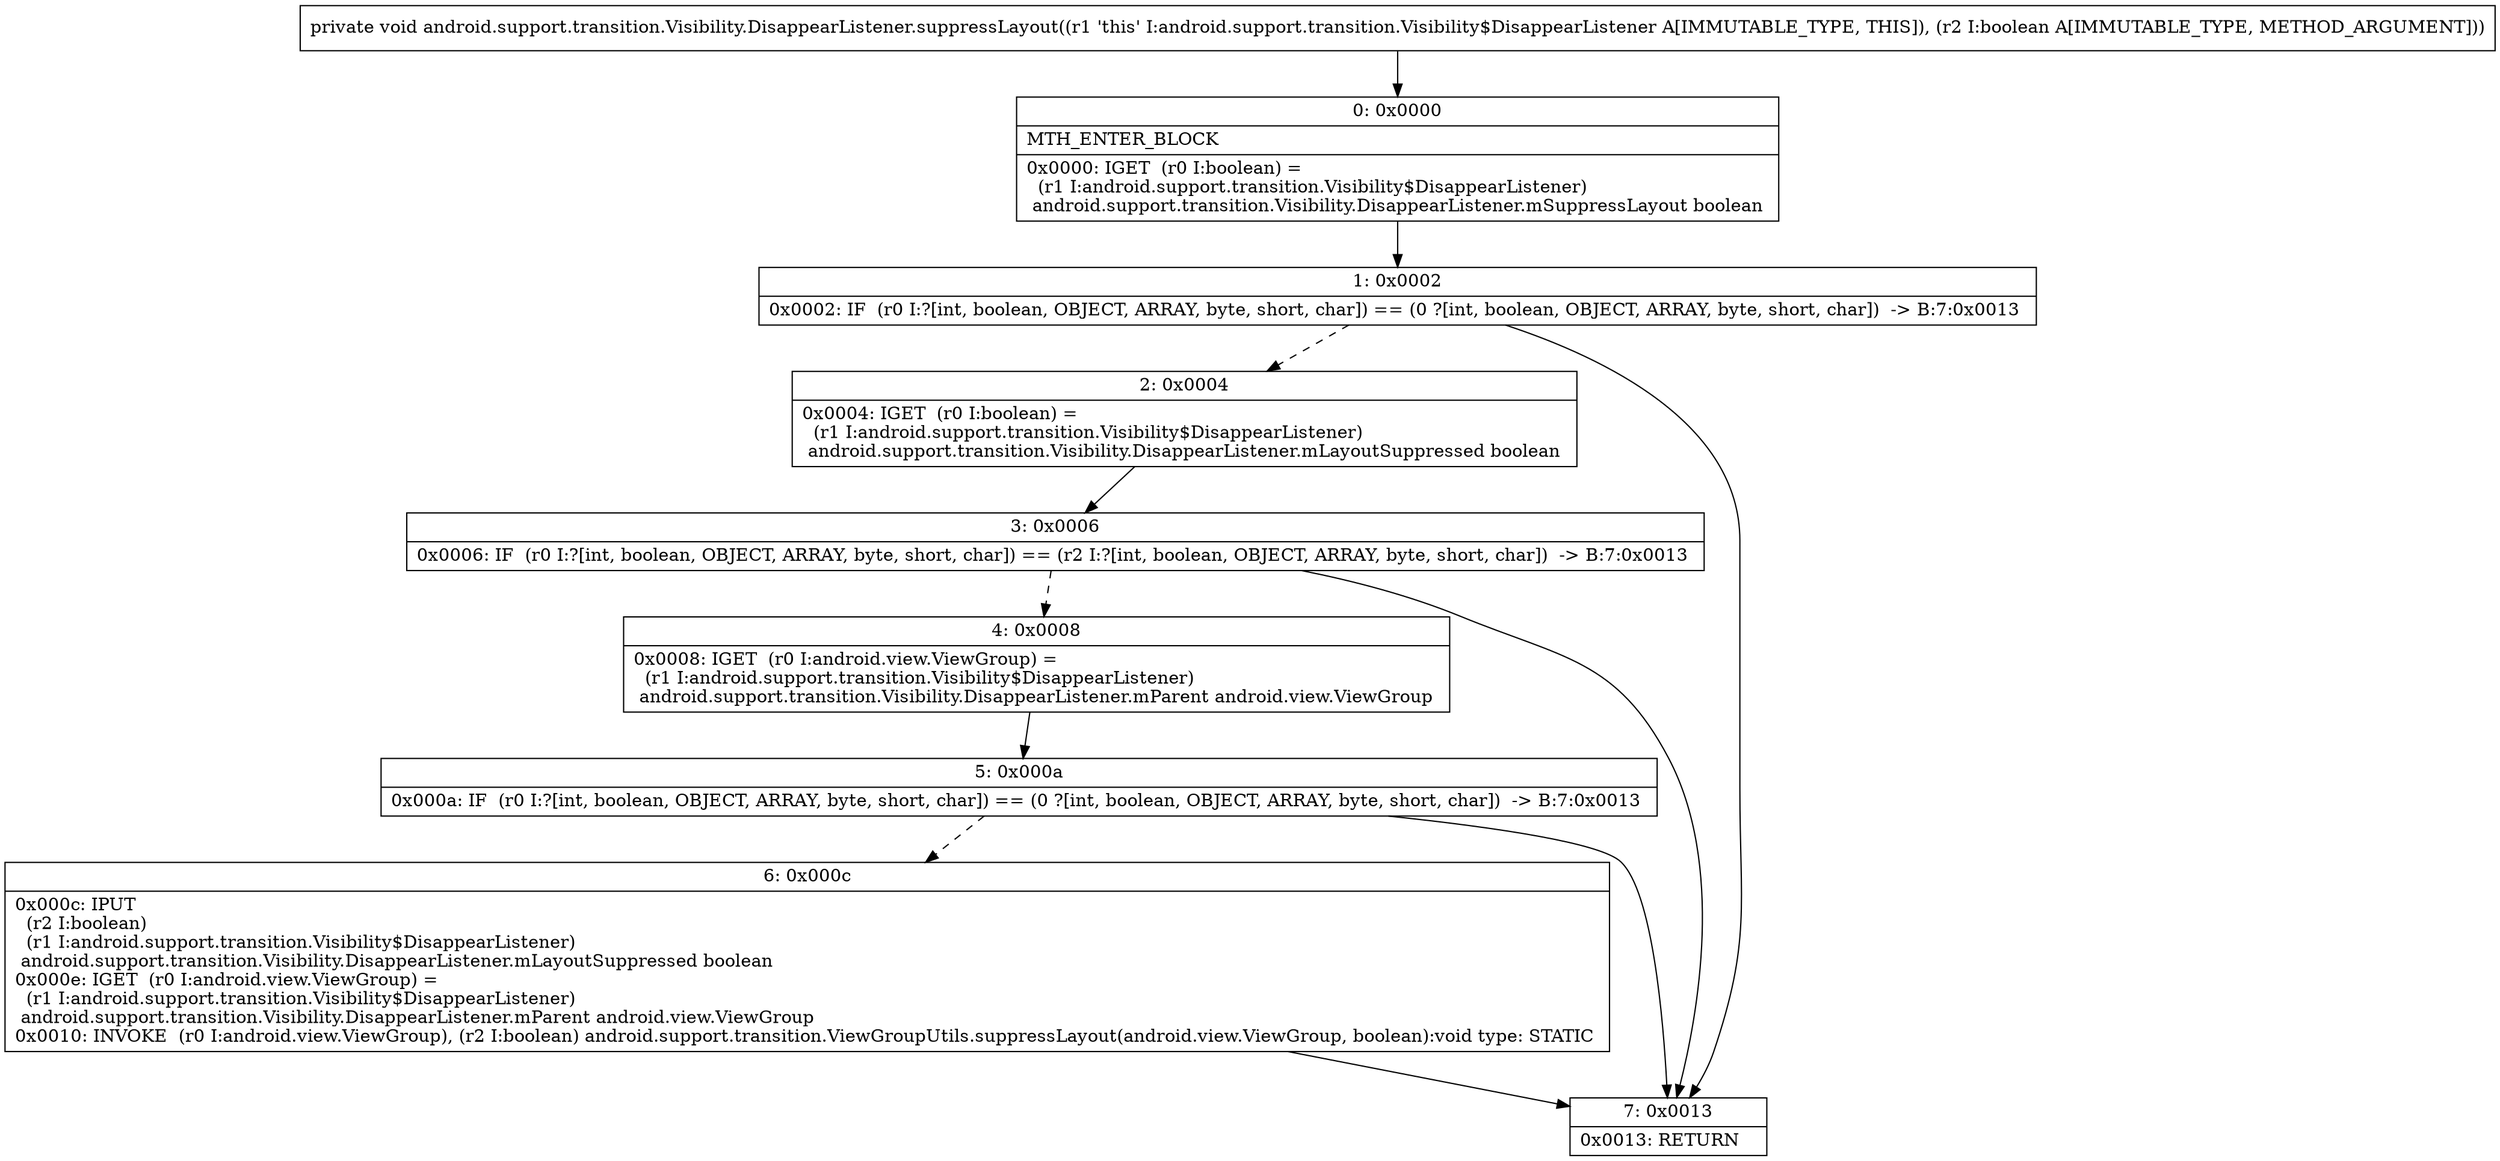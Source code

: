 digraph "CFG forandroid.support.transition.Visibility.DisappearListener.suppressLayout(Z)V" {
Node_0 [shape=record,label="{0\:\ 0x0000|MTH_ENTER_BLOCK\l|0x0000: IGET  (r0 I:boolean) = \l  (r1 I:android.support.transition.Visibility$DisappearListener)\l android.support.transition.Visibility.DisappearListener.mSuppressLayout boolean \l}"];
Node_1 [shape=record,label="{1\:\ 0x0002|0x0002: IF  (r0 I:?[int, boolean, OBJECT, ARRAY, byte, short, char]) == (0 ?[int, boolean, OBJECT, ARRAY, byte, short, char])  \-\> B:7:0x0013 \l}"];
Node_2 [shape=record,label="{2\:\ 0x0004|0x0004: IGET  (r0 I:boolean) = \l  (r1 I:android.support.transition.Visibility$DisappearListener)\l android.support.transition.Visibility.DisappearListener.mLayoutSuppressed boolean \l}"];
Node_3 [shape=record,label="{3\:\ 0x0006|0x0006: IF  (r0 I:?[int, boolean, OBJECT, ARRAY, byte, short, char]) == (r2 I:?[int, boolean, OBJECT, ARRAY, byte, short, char])  \-\> B:7:0x0013 \l}"];
Node_4 [shape=record,label="{4\:\ 0x0008|0x0008: IGET  (r0 I:android.view.ViewGroup) = \l  (r1 I:android.support.transition.Visibility$DisappearListener)\l android.support.transition.Visibility.DisappearListener.mParent android.view.ViewGroup \l}"];
Node_5 [shape=record,label="{5\:\ 0x000a|0x000a: IF  (r0 I:?[int, boolean, OBJECT, ARRAY, byte, short, char]) == (0 ?[int, boolean, OBJECT, ARRAY, byte, short, char])  \-\> B:7:0x0013 \l}"];
Node_6 [shape=record,label="{6\:\ 0x000c|0x000c: IPUT  \l  (r2 I:boolean)\l  (r1 I:android.support.transition.Visibility$DisappearListener)\l android.support.transition.Visibility.DisappearListener.mLayoutSuppressed boolean \l0x000e: IGET  (r0 I:android.view.ViewGroup) = \l  (r1 I:android.support.transition.Visibility$DisappearListener)\l android.support.transition.Visibility.DisappearListener.mParent android.view.ViewGroup \l0x0010: INVOKE  (r0 I:android.view.ViewGroup), (r2 I:boolean) android.support.transition.ViewGroupUtils.suppressLayout(android.view.ViewGroup, boolean):void type: STATIC \l}"];
Node_7 [shape=record,label="{7\:\ 0x0013|0x0013: RETURN   \l}"];
MethodNode[shape=record,label="{private void android.support.transition.Visibility.DisappearListener.suppressLayout((r1 'this' I:android.support.transition.Visibility$DisappearListener A[IMMUTABLE_TYPE, THIS]), (r2 I:boolean A[IMMUTABLE_TYPE, METHOD_ARGUMENT])) }"];
MethodNode -> Node_0;
Node_0 -> Node_1;
Node_1 -> Node_2[style=dashed];
Node_1 -> Node_7;
Node_2 -> Node_3;
Node_3 -> Node_4[style=dashed];
Node_3 -> Node_7;
Node_4 -> Node_5;
Node_5 -> Node_6[style=dashed];
Node_5 -> Node_7;
Node_6 -> Node_7;
}


